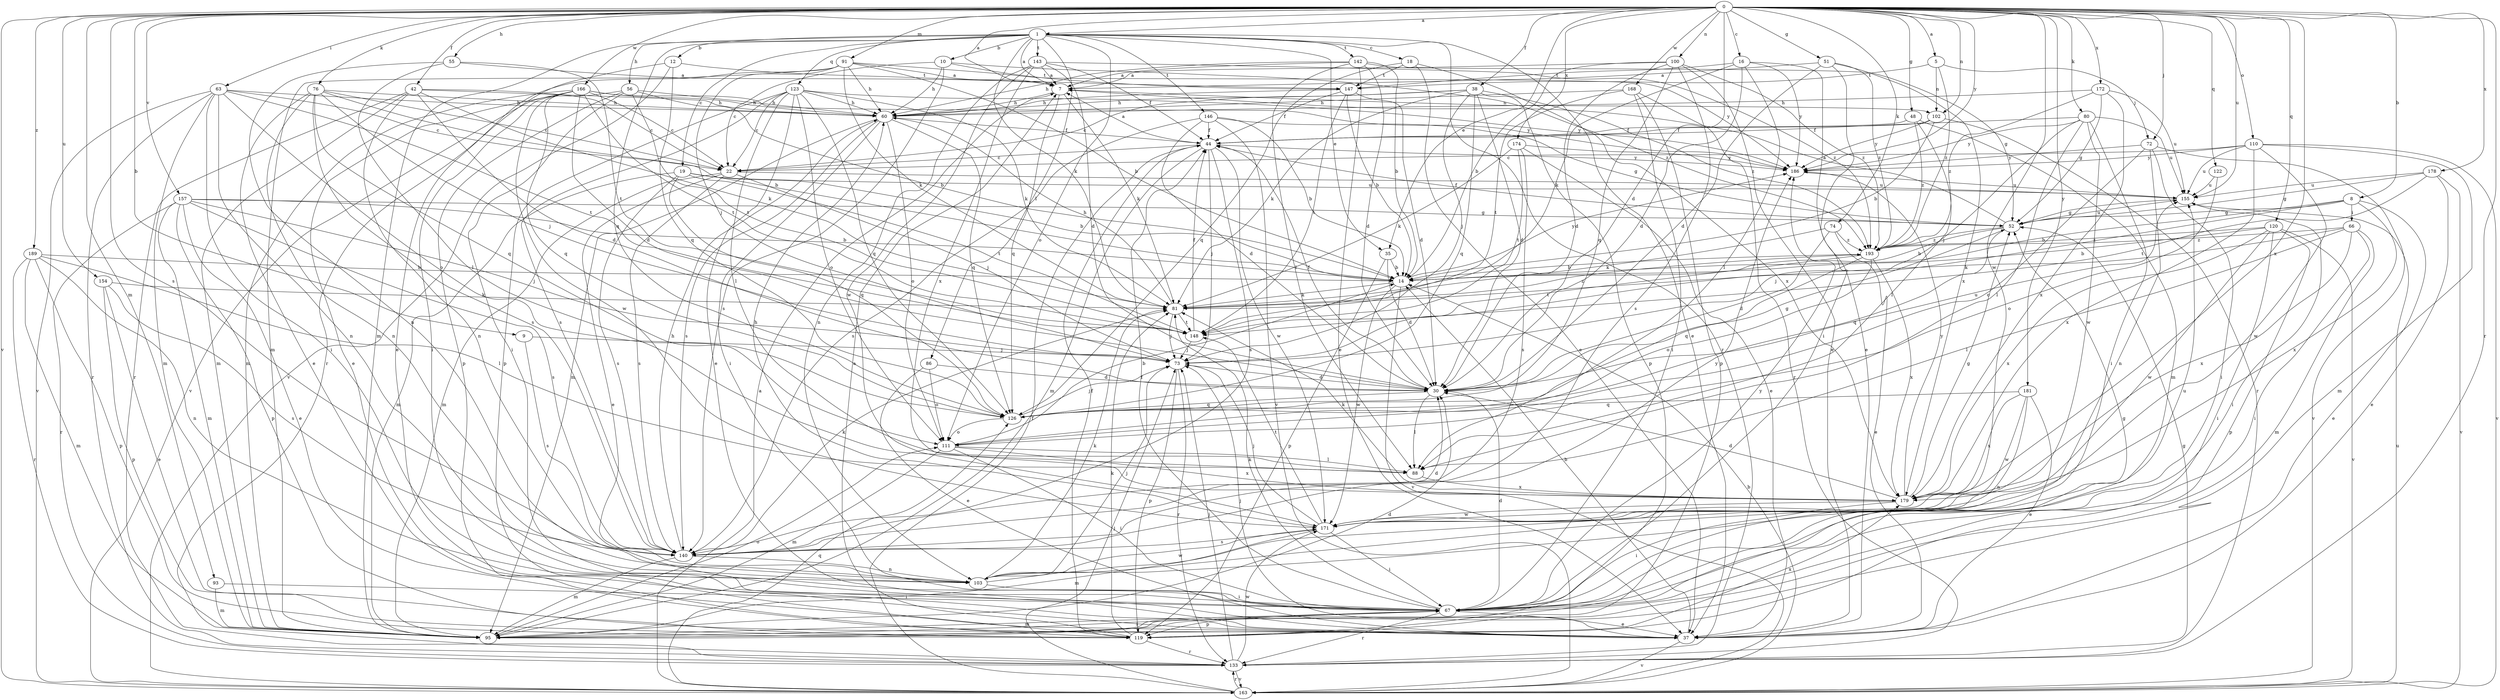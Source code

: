 strict digraph  {
0;
1;
5;
7;
8;
9;
10;
12;
14;
16;
18;
19;
22;
30;
35;
37;
38;
42;
44;
48;
51;
52;
55;
56;
60;
63;
66;
67;
72;
73;
74;
76;
80;
81;
86;
88;
91;
93;
95;
100;
102;
103;
110;
111;
119;
120;
122;
123;
126;
133;
140;
142;
143;
146;
147;
148;
154;
155;
157;
163;
166;
168;
171;
172;
174;
178;
179;
181;
186;
189;
193;
0 -> 1  [label=a];
0 -> 5  [label=a];
0 -> 7  [label=a];
0 -> 8  [label=b];
0 -> 9  [label=b];
0 -> 16  [label=c];
0 -> 30  [label=d];
0 -> 35  [label=e];
0 -> 38  [label=f];
0 -> 42  [label=f];
0 -> 48  [label=g];
0 -> 51  [label=g];
0 -> 55  [label=h];
0 -> 63  [label=i];
0 -> 72  [label=j];
0 -> 74  [label=k];
0 -> 76  [label=k];
0 -> 80  [label=k];
0 -> 91  [label=m];
0 -> 93  [label=m];
0 -> 100  [label=n];
0 -> 102  [label=n];
0 -> 110  [label=o];
0 -> 120  [label=q];
0 -> 122  [label=q];
0 -> 133  [label=r];
0 -> 140  [label=s];
0 -> 154  [label=u];
0 -> 155  [label=u];
0 -> 157  [label=v];
0 -> 163  [label=v];
0 -> 166  [label=w];
0 -> 168  [label=w];
0 -> 171  [label=w];
0 -> 172  [label=x];
0 -> 174  [label=x];
0 -> 178  [label=x];
0 -> 179  [label=x];
0 -> 181  [label=y];
0 -> 186  [label=y];
0 -> 189  [label=z];
1 -> 7  [label=a];
1 -> 10  [label=b];
1 -> 12  [label=b];
1 -> 18  [label=c];
1 -> 19  [label=c];
1 -> 35  [label=e];
1 -> 37  [label=e];
1 -> 56  [label=h];
1 -> 81  [label=k];
1 -> 86  [label=l];
1 -> 95  [label=m];
1 -> 111  [label=o];
1 -> 123  [label=q];
1 -> 126  [label=q];
1 -> 133  [label=r];
1 -> 142  [label=t];
1 -> 143  [label=t];
1 -> 146  [label=t];
5 -> 72  [label=j];
5 -> 102  [label=n];
5 -> 147  [label=t];
5 -> 193  [label=z];
7 -> 60  [label=h];
7 -> 81  [label=k];
7 -> 102  [label=n];
7 -> 126  [label=q];
8 -> 14  [label=b];
8 -> 37  [label=e];
8 -> 52  [label=g];
8 -> 66  [label=i];
8 -> 73  [label=j];
8 -> 179  [label=x];
9 -> 73  [label=j];
9 -> 140  [label=s];
10 -> 22  [label=c];
10 -> 60  [label=h];
10 -> 140  [label=s];
10 -> 147  [label=t];
10 -> 193  [label=z];
12 -> 126  [label=q];
12 -> 133  [label=r];
12 -> 147  [label=t];
12 -> 163  [label=v];
14 -> 81  [label=k];
14 -> 163  [label=v];
14 -> 171  [label=w];
14 -> 186  [label=y];
16 -> 30  [label=d];
16 -> 37  [label=e];
16 -> 81  [label=k];
16 -> 88  [label=l];
16 -> 147  [label=t];
16 -> 186  [label=y];
18 -> 37  [label=e];
18 -> 126  [label=q];
18 -> 147  [label=t];
18 -> 179  [label=x];
19 -> 14  [label=b];
19 -> 95  [label=m];
19 -> 126  [label=q];
19 -> 140  [label=s];
19 -> 148  [label=t];
19 -> 155  [label=u];
22 -> 37  [label=e];
22 -> 73  [label=j];
22 -> 95  [label=m];
22 -> 140  [label=s];
22 -> 155  [label=u];
30 -> 44  [label=f];
30 -> 52  [label=g];
30 -> 88  [label=l];
30 -> 126  [label=q];
30 -> 155  [label=u];
35 -> 14  [label=b];
35 -> 30  [label=d];
35 -> 119  [label=p];
37 -> 14  [label=b];
37 -> 73  [label=j];
37 -> 163  [label=v];
38 -> 22  [label=c];
38 -> 30  [label=d];
38 -> 60  [label=h];
38 -> 73  [label=j];
38 -> 81  [label=k];
38 -> 119  [label=p];
38 -> 126  [label=q];
38 -> 193  [label=z];
42 -> 22  [label=c];
42 -> 30  [label=d];
42 -> 60  [label=h];
42 -> 81  [label=k];
42 -> 95  [label=m];
42 -> 103  [label=n];
42 -> 133  [label=r];
44 -> 7  [label=a];
44 -> 22  [label=c];
44 -> 73  [label=j];
44 -> 95  [label=m];
44 -> 140  [label=s];
44 -> 171  [label=w];
44 -> 186  [label=y];
48 -> 44  [label=f];
48 -> 88  [label=l];
48 -> 95  [label=m];
48 -> 193  [label=z];
51 -> 7  [label=a];
51 -> 30  [label=d];
51 -> 67  [label=i];
51 -> 179  [label=x];
51 -> 193  [label=z];
52 -> 7  [label=a];
52 -> 14  [label=b];
52 -> 44  [label=f];
52 -> 126  [label=q];
52 -> 155  [label=u];
52 -> 193  [label=z];
55 -> 7  [label=a];
55 -> 88  [label=l];
55 -> 103  [label=n];
55 -> 148  [label=t];
56 -> 14  [label=b];
56 -> 60  [label=h];
56 -> 67  [label=i];
56 -> 119  [label=p];
56 -> 148  [label=t];
56 -> 163  [label=v];
60 -> 44  [label=f];
60 -> 67  [label=i];
60 -> 95  [label=m];
60 -> 111  [label=o];
60 -> 126  [label=q];
60 -> 140  [label=s];
63 -> 22  [label=c];
63 -> 60  [label=h];
63 -> 67  [label=i];
63 -> 95  [label=m];
63 -> 103  [label=n];
63 -> 111  [label=o];
63 -> 133  [label=r];
63 -> 148  [label=t];
63 -> 163  [label=v];
66 -> 67  [label=i];
66 -> 81  [label=k];
66 -> 88  [label=l];
66 -> 95  [label=m];
66 -> 179  [label=x];
66 -> 193  [label=z];
67 -> 30  [label=d];
67 -> 37  [label=e];
67 -> 44  [label=f];
67 -> 52  [label=g];
67 -> 81  [label=k];
67 -> 95  [label=m];
67 -> 119  [label=p];
67 -> 133  [label=r];
67 -> 186  [label=y];
72 -> 67  [label=i];
72 -> 103  [label=n];
72 -> 111  [label=o];
72 -> 163  [label=v];
72 -> 186  [label=y];
73 -> 30  [label=d];
73 -> 119  [label=p];
73 -> 133  [label=r];
74 -> 30  [label=d];
74 -> 37  [label=e];
74 -> 81  [label=k];
74 -> 193  [label=z];
76 -> 14  [label=b];
76 -> 22  [label=c];
76 -> 37  [label=e];
76 -> 60  [label=h];
76 -> 73  [label=j];
76 -> 103  [label=n];
76 -> 126  [label=q];
76 -> 140  [label=s];
80 -> 44  [label=f];
80 -> 67  [label=i];
80 -> 73  [label=j];
80 -> 88  [label=l];
80 -> 155  [label=u];
80 -> 171  [label=w];
80 -> 186  [label=y];
81 -> 60  [label=h];
81 -> 73  [label=j];
81 -> 148  [label=t];
81 -> 193  [label=z];
86 -> 30  [label=d];
86 -> 37  [label=e];
86 -> 111  [label=o];
88 -> 179  [label=x];
91 -> 7  [label=a];
91 -> 14  [label=b];
91 -> 37  [label=e];
91 -> 60  [label=h];
91 -> 73  [label=j];
91 -> 81  [label=k];
91 -> 95  [label=m];
91 -> 186  [label=y];
93 -> 67  [label=i];
93 -> 95  [label=m];
95 -> 30  [label=d];
95 -> 67  [label=i];
95 -> 111  [label=o];
100 -> 7  [label=a];
100 -> 14  [label=b];
100 -> 30  [label=d];
100 -> 37  [label=e];
100 -> 126  [label=q];
100 -> 140  [label=s];
100 -> 193  [label=z];
102 -> 14  [label=b];
102 -> 44  [label=f];
102 -> 133  [label=r];
102 -> 186  [label=y];
103 -> 67  [label=i];
103 -> 73  [label=j];
103 -> 81  [label=k];
103 -> 155  [label=u];
103 -> 171  [label=w];
110 -> 22  [label=c];
110 -> 95  [label=m];
110 -> 155  [label=u];
110 -> 163  [label=v];
110 -> 171  [label=w];
110 -> 179  [label=x];
110 -> 186  [label=y];
111 -> 14  [label=b];
111 -> 67  [label=i];
111 -> 88  [label=l];
111 -> 95  [label=m];
111 -> 179  [label=x];
119 -> 7  [label=a];
119 -> 44  [label=f];
119 -> 81  [label=k];
119 -> 133  [label=r];
119 -> 179  [label=x];
120 -> 14  [label=b];
120 -> 67  [label=i];
120 -> 119  [label=p];
120 -> 163  [label=v];
120 -> 171  [label=w];
120 -> 179  [label=x];
120 -> 193  [label=z];
122 -> 111  [label=o];
122 -> 155  [label=u];
123 -> 22  [label=c];
123 -> 37  [label=e];
123 -> 60  [label=h];
123 -> 81  [label=k];
123 -> 88  [label=l];
123 -> 111  [label=o];
123 -> 119  [label=p];
123 -> 126  [label=q];
123 -> 140  [label=s];
123 -> 186  [label=y];
126 -> 73  [label=j];
126 -> 111  [label=o];
133 -> 52  [label=g];
133 -> 73  [label=j];
133 -> 163  [label=v];
133 -> 171  [label=w];
140 -> 30  [label=d];
140 -> 60  [label=h];
140 -> 81  [label=k];
140 -> 95  [label=m];
140 -> 103  [label=n];
140 -> 186  [label=y];
142 -> 7  [label=a];
142 -> 14  [label=b];
142 -> 30  [label=d];
142 -> 37  [label=e];
142 -> 52  [label=g];
142 -> 60  [label=h];
142 -> 88  [label=l];
143 -> 7  [label=a];
143 -> 30  [label=d];
143 -> 44  [label=f];
143 -> 103  [label=n];
143 -> 171  [label=w];
143 -> 179  [label=x];
143 -> 193  [label=z];
146 -> 14  [label=b];
146 -> 30  [label=d];
146 -> 44  [label=f];
146 -> 52  [label=g];
146 -> 140  [label=s];
146 -> 163  [label=v];
147 -> 14  [label=b];
147 -> 30  [label=d];
147 -> 44  [label=f];
147 -> 60  [label=h];
147 -> 148  [label=t];
148 -> 44  [label=f];
148 -> 73  [label=j];
154 -> 37  [label=e];
154 -> 81  [label=k];
154 -> 119  [label=p];
154 -> 140  [label=s];
155 -> 52  [label=g];
155 -> 67  [label=i];
157 -> 14  [label=b];
157 -> 37  [label=e];
157 -> 52  [label=g];
157 -> 73  [label=j];
157 -> 95  [label=m];
157 -> 119  [label=p];
157 -> 133  [label=r];
157 -> 140  [label=s];
163 -> 7  [label=a];
163 -> 14  [label=b];
163 -> 44  [label=f];
163 -> 73  [label=j];
163 -> 126  [label=q];
163 -> 133  [label=r];
163 -> 155  [label=u];
166 -> 22  [label=c];
166 -> 30  [label=d];
166 -> 37  [label=e];
166 -> 60  [label=h];
166 -> 67  [label=i];
166 -> 95  [label=m];
166 -> 126  [label=q];
166 -> 148  [label=t];
166 -> 171  [label=w];
166 -> 186  [label=y];
168 -> 60  [label=h];
168 -> 67  [label=i];
168 -> 119  [label=p];
168 -> 133  [label=r];
168 -> 148  [label=t];
171 -> 60  [label=h];
171 -> 67  [label=i];
171 -> 73  [label=j];
171 -> 95  [label=m];
171 -> 140  [label=s];
171 -> 148  [label=t];
172 -> 52  [label=g];
172 -> 60  [label=h];
172 -> 155  [label=u];
172 -> 179  [label=x];
172 -> 193  [label=z];
174 -> 37  [label=e];
174 -> 81  [label=k];
174 -> 140  [label=s];
174 -> 148  [label=t];
174 -> 186  [label=y];
178 -> 37  [label=e];
178 -> 52  [label=g];
178 -> 148  [label=t];
178 -> 155  [label=u];
178 -> 163  [label=v];
179 -> 30  [label=d];
179 -> 52  [label=g];
179 -> 67  [label=i];
179 -> 81  [label=k];
179 -> 171  [label=w];
179 -> 186  [label=y];
181 -> 37  [label=e];
181 -> 103  [label=n];
181 -> 126  [label=q];
181 -> 171  [label=w];
181 -> 179  [label=x];
186 -> 155  [label=u];
189 -> 14  [label=b];
189 -> 88  [label=l];
189 -> 95  [label=m];
189 -> 103  [label=n];
189 -> 119  [label=p];
189 -> 133  [label=r];
193 -> 14  [label=b];
193 -> 111  [label=o];
193 -> 126  [label=q];
193 -> 148  [label=t];
193 -> 179  [label=x];
}
